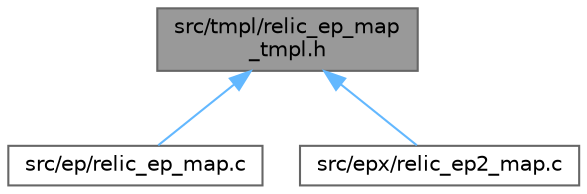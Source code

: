 digraph "src/tmpl/relic_ep_map_tmpl.h"
{
 // LATEX_PDF_SIZE
  bgcolor="transparent";
  edge [fontname=Helvetica,fontsize=10,labelfontname=Helvetica,labelfontsize=10];
  node [fontname=Helvetica,fontsize=10,shape=box,height=0.2,width=0.4];
  Node1 [id="Node000001",label="src/tmpl/relic_ep_map\l_tmpl.h",height=0.2,width=0.4,color="gray40", fillcolor="grey60", style="filled", fontcolor="black",tooltip=" "];
  Node1 -> Node2 [id="edge1_Node000001_Node000002",dir="back",color="steelblue1",style="solid",tooltip=" "];
  Node2 [id="Node000002",label="src/ep/relic_ep_map.c",height=0.2,width=0.4,color="grey40", fillcolor="white", style="filled",URL="$d1/d7d/relic__ep__map_8c.html",tooltip=" "];
  Node1 -> Node3 [id="edge2_Node000001_Node000003",dir="back",color="steelblue1",style="solid",tooltip=" "];
  Node3 [id="Node000003",label="src/epx/relic_ep2_map.c",height=0.2,width=0.4,color="grey40", fillcolor="white", style="filled",URL="$d2/d48/relic__ep2__map_8c.html",tooltip=" "];
}
